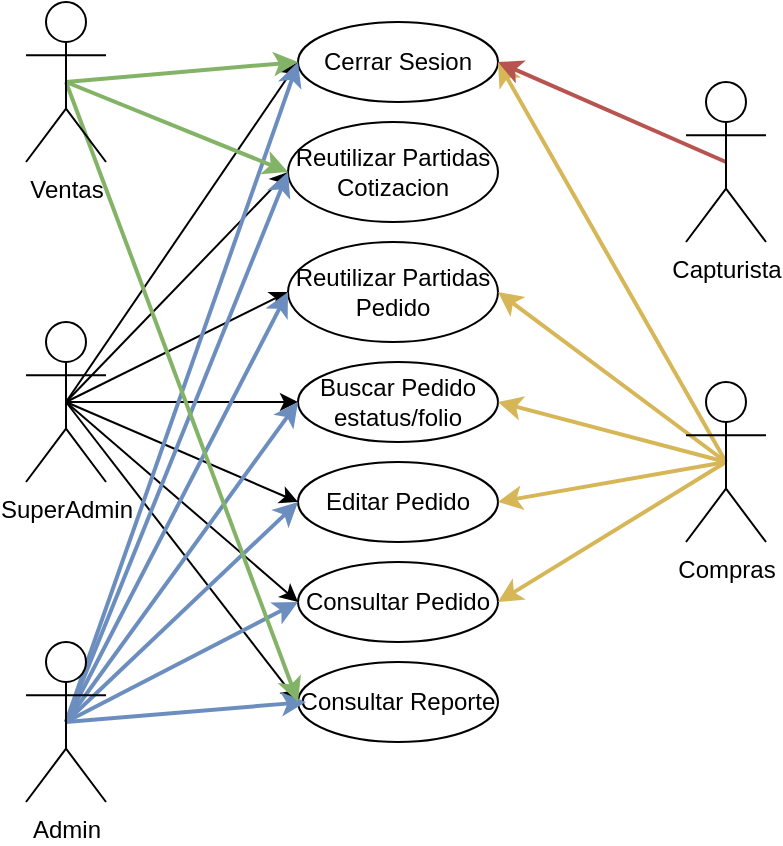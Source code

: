 <mxfile version="21.5.0" type="github">
  <diagram name="Página-1" id="LOfAQdnqxr0K8ERc4mq-">
    <mxGraphModel dx="1434" dy="796" grid="1" gridSize="10" guides="1" tooltips="1" connect="1" arrows="1" fold="1" page="1" pageScale="1" pageWidth="827" pageHeight="1169" math="0" shadow="0">
      <root>
        <mxCell id="0" />
        <mxCell id="1" parent="0" />
        <mxCell id="Y_ZP6F2GvMJo7wAWLgvf-1" value="&lt;font style=&quot;vertical-align: inherit;&quot;&gt;&lt;font style=&quot;vertical-align: inherit;&quot;&gt;Cerrar Sesion&lt;/font&gt;&lt;/font&gt;" style="ellipse;whiteSpace=wrap;html=1;" vertex="1" parent="1">
          <mxGeometry x="366" y="150" width="100" height="40" as="geometry" />
        </mxCell>
        <mxCell id="Y_ZP6F2GvMJo7wAWLgvf-2" value="&lt;font style=&quot;vertical-align: inherit;&quot;&gt;&lt;font style=&quot;vertical-align: inherit;&quot;&gt;&lt;font style=&quot;vertical-align: inherit;&quot;&gt;&lt;font style=&quot;vertical-align: inherit;&quot;&gt;&lt;font style=&quot;vertical-align: inherit;&quot;&gt;&lt;font style=&quot;vertical-align: inherit;&quot;&gt;Reutilizar Partidas Cotizacion&lt;/font&gt;&lt;/font&gt;&lt;/font&gt;&lt;/font&gt;&lt;/font&gt;&lt;/font&gt;" style="ellipse;whiteSpace=wrap;html=1;" vertex="1" parent="1">
          <mxGeometry x="361" y="200" width="105" height="50" as="geometry" />
        </mxCell>
        <mxCell id="Y_ZP6F2GvMJo7wAWLgvf-3" value="&lt;font style=&quot;vertical-align: inherit;&quot;&gt;&lt;font style=&quot;vertical-align: inherit;&quot;&gt;&lt;font style=&quot;vertical-align: inherit;&quot;&gt;&lt;font style=&quot;vertical-align: inherit;&quot;&gt;Reutilizar Partidas Pedido&lt;/font&gt;&lt;/font&gt;&lt;/font&gt;&lt;/font&gt;" style="ellipse;whiteSpace=wrap;html=1;" vertex="1" parent="1">
          <mxGeometry x="361" y="260" width="105" height="50" as="geometry" />
        </mxCell>
        <mxCell id="Y_ZP6F2GvMJo7wAWLgvf-4" value="&lt;font style=&quot;vertical-align: inherit;&quot;&gt;&lt;font style=&quot;vertical-align: inherit;&quot;&gt;&lt;font style=&quot;vertical-align: inherit;&quot;&gt;&lt;font style=&quot;vertical-align: inherit;&quot;&gt;&lt;font style=&quot;vertical-align: inherit;&quot;&gt;&lt;font style=&quot;vertical-align: inherit;&quot;&gt;Buscar Pedido estatus/folio&lt;/font&gt;&lt;/font&gt;&lt;/font&gt;&lt;/font&gt;&lt;/font&gt;&lt;/font&gt;" style="ellipse;whiteSpace=wrap;html=1;" vertex="1" parent="1">
          <mxGeometry x="366" y="320" width="100" height="40" as="geometry" />
        </mxCell>
        <mxCell id="Y_ZP6F2GvMJo7wAWLgvf-5" value="&lt;font style=&quot;vertical-align: inherit;&quot;&gt;&lt;font style=&quot;vertical-align: inherit;&quot;&gt;&lt;font style=&quot;vertical-align: inherit;&quot;&gt;&lt;font style=&quot;vertical-align: inherit;&quot;&gt;Editar Pedido&lt;/font&gt;&lt;/font&gt;&lt;/font&gt;&lt;/font&gt;" style="ellipse;whiteSpace=wrap;html=1;" vertex="1" parent="1">
          <mxGeometry x="366" y="370" width="100" height="40" as="geometry" />
        </mxCell>
        <mxCell id="Y_ZP6F2GvMJo7wAWLgvf-7" value="&lt;font style=&quot;vertical-align: inherit;&quot;&gt;&lt;font style=&quot;vertical-align: inherit;&quot;&gt;&lt;font style=&quot;vertical-align: inherit;&quot;&gt;&lt;font style=&quot;vertical-align: inherit;&quot;&gt;&lt;font style=&quot;vertical-align: inherit;&quot;&gt;&lt;font style=&quot;vertical-align: inherit;&quot;&gt;&lt;font style=&quot;vertical-align: inherit;&quot;&gt;&lt;font style=&quot;vertical-align: inherit;&quot;&gt;Consultar Pedido&lt;/font&gt;&lt;/font&gt;&lt;/font&gt;&lt;/font&gt;&lt;/font&gt;&lt;/font&gt;&lt;/font&gt;&lt;/font&gt;" style="ellipse;whiteSpace=wrap;html=1;" vertex="1" parent="1">
          <mxGeometry x="366" y="420" width="100" height="40" as="geometry" />
        </mxCell>
        <mxCell id="Y_ZP6F2GvMJo7wAWLgvf-8" value="&lt;font style=&quot;vertical-align: inherit;&quot;&gt;&lt;font style=&quot;vertical-align: inherit;&quot;&gt;&lt;font style=&quot;vertical-align: inherit;&quot;&gt;&lt;font style=&quot;vertical-align: inherit;&quot;&gt;&lt;font style=&quot;vertical-align: inherit;&quot;&gt;&lt;font style=&quot;vertical-align: inherit;&quot;&gt;Consultar Reporte&lt;/font&gt;&lt;/font&gt;&lt;/font&gt;&lt;/font&gt;&lt;/font&gt;&lt;/font&gt;" style="ellipse;whiteSpace=wrap;html=1;" vertex="1" parent="1">
          <mxGeometry x="366" y="470" width="100" height="40" as="geometry" />
        </mxCell>
        <mxCell id="Y_ZP6F2GvMJo7wAWLgvf-21" style="rounded=0;orthogonalLoop=1;jettySize=auto;html=1;exitX=0.5;exitY=0.5;exitDx=0;exitDy=0;exitPerimeter=0;entryX=0;entryY=0.5;entryDx=0;entryDy=0;" edge="1" parent="1" source="Y_ZP6F2GvMJo7wAWLgvf-9" target="Y_ZP6F2GvMJo7wAWLgvf-1">
          <mxGeometry relative="1" as="geometry" />
        </mxCell>
        <mxCell id="Y_ZP6F2GvMJo7wAWLgvf-22" style="rounded=0;orthogonalLoop=1;jettySize=auto;html=1;exitX=0.5;exitY=0.5;exitDx=0;exitDy=0;exitPerimeter=0;entryX=0;entryY=0.5;entryDx=0;entryDy=0;" edge="1" parent="1" source="Y_ZP6F2GvMJo7wAWLgvf-9" target="Y_ZP6F2GvMJo7wAWLgvf-2">
          <mxGeometry relative="1" as="geometry" />
        </mxCell>
        <mxCell id="Y_ZP6F2GvMJo7wAWLgvf-23" style="rounded=0;orthogonalLoop=1;jettySize=auto;html=1;exitX=0.5;exitY=0.5;exitDx=0;exitDy=0;exitPerimeter=0;entryX=0;entryY=0.5;entryDx=0;entryDy=0;" edge="1" parent="1" source="Y_ZP6F2GvMJo7wAWLgvf-9" target="Y_ZP6F2GvMJo7wAWLgvf-3">
          <mxGeometry relative="1" as="geometry" />
        </mxCell>
        <mxCell id="Y_ZP6F2GvMJo7wAWLgvf-24" style="rounded=0;orthogonalLoop=1;jettySize=auto;html=1;exitX=0.5;exitY=0.5;exitDx=0;exitDy=0;exitPerimeter=0;" edge="1" parent="1" source="Y_ZP6F2GvMJo7wAWLgvf-9" target="Y_ZP6F2GvMJo7wAWLgvf-4">
          <mxGeometry relative="1" as="geometry" />
        </mxCell>
        <mxCell id="Y_ZP6F2GvMJo7wAWLgvf-25" style="rounded=0;orthogonalLoop=1;jettySize=auto;html=1;exitX=0.5;exitY=0.5;exitDx=0;exitDy=0;exitPerimeter=0;entryX=0;entryY=0.5;entryDx=0;entryDy=0;" edge="1" parent="1" source="Y_ZP6F2GvMJo7wAWLgvf-9" target="Y_ZP6F2GvMJo7wAWLgvf-5">
          <mxGeometry relative="1" as="geometry" />
        </mxCell>
        <mxCell id="Y_ZP6F2GvMJo7wAWLgvf-26" style="rounded=0;orthogonalLoop=1;jettySize=auto;html=1;exitX=0.5;exitY=0.5;exitDx=0;exitDy=0;exitPerimeter=0;entryX=0;entryY=0.5;entryDx=0;entryDy=0;" edge="1" parent="1" source="Y_ZP6F2GvMJo7wAWLgvf-9" target="Y_ZP6F2GvMJo7wAWLgvf-7">
          <mxGeometry relative="1" as="geometry" />
        </mxCell>
        <mxCell id="Y_ZP6F2GvMJo7wAWLgvf-27" style="rounded=0;orthogonalLoop=1;jettySize=auto;html=1;exitX=0.5;exitY=0.5;exitDx=0;exitDy=0;exitPerimeter=0;entryX=0;entryY=0.5;entryDx=0;entryDy=0;" edge="1" parent="1" source="Y_ZP6F2GvMJo7wAWLgvf-9" target="Y_ZP6F2GvMJo7wAWLgvf-8">
          <mxGeometry relative="1" as="geometry" />
        </mxCell>
        <mxCell id="Y_ZP6F2GvMJo7wAWLgvf-9" value="&lt;font style=&quot;vertical-align: inherit;&quot;&gt;&lt;font style=&quot;vertical-align: inherit;&quot;&gt;SuperAdmin&lt;/font&gt;&lt;/font&gt;" style="shape=umlActor;verticalLabelPosition=bottom;verticalAlign=top;html=1;outlineConnect=0;" vertex="1" parent="1">
          <mxGeometry x="230" y="300" width="40" height="80" as="geometry" />
        </mxCell>
        <mxCell id="Y_ZP6F2GvMJo7wAWLgvf-19" style="rounded=0;orthogonalLoop=1;jettySize=auto;html=1;exitX=0.5;exitY=0.5;exitDx=0;exitDy=0;exitPerimeter=0;fillColor=#dae8fc;strokeColor=#6c8ebf;strokeWidth=2;" edge="1" parent="1" source="Y_ZP6F2GvMJo7wAWLgvf-12">
          <mxGeometry relative="1" as="geometry">
            <mxPoint x="370" y="490" as="targetPoint" />
          </mxGeometry>
        </mxCell>
        <mxCell id="Y_ZP6F2GvMJo7wAWLgvf-32" style="rounded=0;orthogonalLoop=1;jettySize=auto;html=1;exitX=0.5;exitY=0.5;exitDx=0;exitDy=0;exitPerimeter=0;entryX=0;entryY=0.5;entryDx=0;entryDy=0;fillColor=#dae8fc;strokeColor=#6c8ebf;strokeWidth=2;" edge="1" parent="1" source="Y_ZP6F2GvMJo7wAWLgvf-12" target="Y_ZP6F2GvMJo7wAWLgvf-7">
          <mxGeometry relative="1" as="geometry" />
        </mxCell>
        <mxCell id="Y_ZP6F2GvMJo7wAWLgvf-33" style="rounded=0;orthogonalLoop=1;jettySize=auto;html=1;exitX=0.5;exitY=0.5;exitDx=0;exitDy=0;exitPerimeter=0;entryX=0;entryY=0.5;entryDx=0;entryDy=0;fillColor=#dae8fc;strokeColor=#6c8ebf;strokeWidth=2;" edge="1" parent="1" source="Y_ZP6F2GvMJo7wAWLgvf-12" target="Y_ZP6F2GvMJo7wAWLgvf-5">
          <mxGeometry relative="1" as="geometry" />
        </mxCell>
        <mxCell id="Y_ZP6F2GvMJo7wAWLgvf-34" style="rounded=0;orthogonalLoop=1;jettySize=auto;html=1;exitX=0.5;exitY=0.5;exitDx=0;exitDy=0;exitPerimeter=0;entryX=0;entryY=0.5;entryDx=0;entryDy=0;fillColor=#dae8fc;strokeColor=#6c8ebf;strokeWidth=2;" edge="1" parent="1" source="Y_ZP6F2GvMJo7wAWLgvf-12" target="Y_ZP6F2GvMJo7wAWLgvf-4">
          <mxGeometry relative="1" as="geometry" />
        </mxCell>
        <mxCell id="Y_ZP6F2GvMJo7wAWLgvf-35" style="edgeStyle=none;rounded=0;orthogonalLoop=1;jettySize=auto;html=1;exitX=0.5;exitY=0.5;exitDx=0;exitDy=0;exitPerimeter=0;entryX=0;entryY=0.5;entryDx=0;entryDy=0;fillColor=#dae8fc;strokeColor=#6c8ebf;strokeWidth=2;" edge="1" parent="1" source="Y_ZP6F2GvMJo7wAWLgvf-12" target="Y_ZP6F2GvMJo7wAWLgvf-3">
          <mxGeometry relative="1" as="geometry" />
        </mxCell>
        <mxCell id="Y_ZP6F2GvMJo7wAWLgvf-36" style="edgeStyle=none;rounded=0;orthogonalLoop=1;jettySize=auto;html=1;exitX=0.5;exitY=0.5;exitDx=0;exitDy=0;exitPerimeter=0;entryX=0;entryY=0.5;entryDx=0;entryDy=0;fillColor=#dae8fc;strokeColor=#6c8ebf;strokeWidth=2;" edge="1" parent="1" source="Y_ZP6F2GvMJo7wAWLgvf-12" target="Y_ZP6F2GvMJo7wAWLgvf-2">
          <mxGeometry relative="1" as="geometry" />
        </mxCell>
        <mxCell id="Y_ZP6F2GvMJo7wAWLgvf-37" style="edgeStyle=none;rounded=0;orthogonalLoop=1;jettySize=auto;html=1;exitX=0.5;exitY=0.5;exitDx=0;exitDy=0;exitPerimeter=0;entryX=0;entryY=0.5;entryDx=0;entryDy=0;fillColor=#dae8fc;strokeColor=#6c8ebf;strokeWidth=2;" edge="1" parent="1" source="Y_ZP6F2GvMJo7wAWLgvf-12" target="Y_ZP6F2GvMJo7wAWLgvf-1">
          <mxGeometry relative="1" as="geometry" />
        </mxCell>
        <mxCell id="Y_ZP6F2GvMJo7wAWLgvf-12" value="&lt;font style=&quot;vertical-align: inherit;&quot;&gt;&lt;font style=&quot;vertical-align: inherit;&quot;&gt;&lt;font style=&quot;vertical-align: inherit;&quot;&gt;&lt;font style=&quot;vertical-align: inherit;&quot;&gt;Admin&lt;/font&gt;&lt;/font&gt;&lt;/font&gt;&lt;/font&gt;" style="shape=umlActor;verticalLabelPosition=bottom;verticalAlign=top;html=1;outlineConnect=0;" vertex="1" parent="1">
          <mxGeometry x="230" y="460" width="40" height="80" as="geometry" />
        </mxCell>
        <mxCell id="Y_ZP6F2GvMJo7wAWLgvf-18" style="rounded=0;orthogonalLoop=1;jettySize=auto;html=1;exitX=0.5;exitY=0.5;exitDx=0;exitDy=0;exitPerimeter=0;entryX=1;entryY=0.5;entryDx=0;entryDy=0;fillColor=#fff2cc;strokeColor=#d6b656;strokeWidth=2;" edge="1" parent="1" source="Y_ZP6F2GvMJo7wAWLgvf-13" target="Y_ZP6F2GvMJo7wAWLgvf-1">
          <mxGeometry relative="1" as="geometry" />
        </mxCell>
        <mxCell id="Y_ZP6F2GvMJo7wAWLgvf-28" style="rounded=0;orthogonalLoop=1;jettySize=auto;html=1;exitX=0.5;exitY=0.5;exitDx=0;exitDy=0;exitPerimeter=0;entryX=1;entryY=0.5;entryDx=0;entryDy=0;fillColor=#fff2cc;strokeColor=#d6b656;strokeWidth=2;" edge="1" parent="1" source="Y_ZP6F2GvMJo7wAWLgvf-13" target="Y_ZP6F2GvMJo7wAWLgvf-7">
          <mxGeometry relative="1" as="geometry" />
        </mxCell>
        <mxCell id="Y_ZP6F2GvMJo7wAWLgvf-29" style="rounded=0;orthogonalLoop=1;jettySize=auto;html=1;exitX=0.5;exitY=0.5;exitDx=0;exitDy=0;exitPerimeter=0;entryX=1;entryY=0.5;entryDx=0;entryDy=0;fillColor=#fff2cc;strokeColor=#d6b656;strokeWidth=2;" edge="1" parent="1" source="Y_ZP6F2GvMJo7wAWLgvf-13" target="Y_ZP6F2GvMJo7wAWLgvf-5">
          <mxGeometry relative="1" as="geometry" />
        </mxCell>
        <mxCell id="Y_ZP6F2GvMJo7wAWLgvf-30" style="rounded=0;orthogonalLoop=1;jettySize=auto;html=1;exitX=0.5;exitY=0.5;exitDx=0;exitDy=0;exitPerimeter=0;entryX=1;entryY=0.5;entryDx=0;entryDy=0;fillColor=#fff2cc;strokeColor=#d6b656;strokeWidth=2;" edge="1" parent="1" source="Y_ZP6F2GvMJo7wAWLgvf-13" target="Y_ZP6F2GvMJo7wAWLgvf-4">
          <mxGeometry relative="1" as="geometry" />
        </mxCell>
        <mxCell id="Y_ZP6F2GvMJo7wAWLgvf-31" style="rounded=0;orthogonalLoop=1;jettySize=auto;html=1;exitX=0.5;exitY=0.5;exitDx=0;exitDy=0;exitPerimeter=0;entryX=1;entryY=0.5;entryDx=0;entryDy=0;fillColor=#fff2cc;strokeColor=#d6b656;strokeWidth=2;" edge="1" parent="1" source="Y_ZP6F2GvMJo7wAWLgvf-13" target="Y_ZP6F2GvMJo7wAWLgvf-3">
          <mxGeometry relative="1" as="geometry" />
        </mxCell>
        <mxCell id="Y_ZP6F2GvMJo7wAWLgvf-13" value="&lt;font style=&quot;vertical-align: inherit;&quot;&gt;&lt;font style=&quot;vertical-align: inherit;&quot;&gt;&lt;font style=&quot;vertical-align: inherit;&quot;&gt;&lt;font style=&quot;vertical-align: inherit;&quot;&gt;Compras&lt;/font&gt;&lt;/font&gt;&lt;/font&gt;&lt;/font&gt;" style="shape=umlActor;verticalLabelPosition=bottom;verticalAlign=top;html=1;outlineConnect=0;" vertex="1" parent="1">
          <mxGeometry x="560" y="330" width="40" height="80" as="geometry" />
        </mxCell>
        <mxCell id="Y_ZP6F2GvMJo7wAWLgvf-17" style="rounded=0;orthogonalLoop=1;jettySize=auto;html=1;exitX=0.5;exitY=0.5;exitDx=0;exitDy=0;exitPerimeter=0;entryX=1;entryY=0.5;entryDx=0;entryDy=0;fillColor=#f8cecc;strokeColor=#b85450;strokeWidth=2;" edge="1" parent="1" source="Y_ZP6F2GvMJo7wAWLgvf-14" target="Y_ZP6F2GvMJo7wAWLgvf-1">
          <mxGeometry relative="1" as="geometry" />
        </mxCell>
        <mxCell id="Y_ZP6F2GvMJo7wAWLgvf-14" value="&lt;font style=&quot;vertical-align: inherit;&quot;&gt;&lt;font style=&quot;vertical-align: inherit;&quot;&gt;&lt;font style=&quot;vertical-align: inherit;&quot;&gt;&lt;font style=&quot;vertical-align: inherit;&quot;&gt;Capturista&lt;/font&gt;&lt;/font&gt;&lt;/font&gt;&lt;/font&gt;" style="shape=umlActor;verticalLabelPosition=bottom;verticalAlign=top;html=1;outlineConnect=0;" vertex="1" parent="1">
          <mxGeometry x="560" y="180" width="40" height="80" as="geometry" />
        </mxCell>
        <mxCell id="Y_ZP6F2GvMJo7wAWLgvf-16" style="rounded=0;orthogonalLoop=1;jettySize=auto;html=1;exitX=0.5;exitY=0.5;exitDx=0;exitDy=0;exitPerimeter=0;entryX=0;entryY=0.5;entryDx=0;entryDy=0;fillColor=#d5e8d4;strokeColor=#82b366;strokeWidth=2;" edge="1" parent="1" source="Y_ZP6F2GvMJo7wAWLgvf-15" target="Y_ZP6F2GvMJo7wAWLgvf-1">
          <mxGeometry relative="1" as="geometry" />
        </mxCell>
        <mxCell id="Y_ZP6F2GvMJo7wAWLgvf-20" style="rounded=0;orthogonalLoop=1;jettySize=auto;html=1;exitX=0.5;exitY=0.5;exitDx=0;exitDy=0;exitPerimeter=0;entryX=0;entryY=0.5;entryDx=0;entryDy=0;fillColor=#d5e8d4;strokeColor=#82b366;strokeWidth=2;" edge="1" parent="1" source="Y_ZP6F2GvMJo7wAWLgvf-15" target="Y_ZP6F2GvMJo7wAWLgvf-2">
          <mxGeometry relative="1" as="geometry" />
        </mxCell>
        <mxCell id="Y_ZP6F2GvMJo7wAWLgvf-39" style="edgeStyle=none;rounded=0;orthogonalLoop=1;jettySize=auto;html=1;exitX=0.5;exitY=0.5;exitDx=0;exitDy=0;exitPerimeter=0;entryX=0;entryY=0.5;entryDx=0;entryDy=0;fillColor=#d5e8d4;strokeColor=#82b366;strokeWidth=2;" edge="1" parent="1" source="Y_ZP6F2GvMJo7wAWLgvf-15" target="Y_ZP6F2GvMJo7wAWLgvf-8">
          <mxGeometry relative="1" as="geometry" />
        </mxCell>
        <mxCell id="Y_ZP6F2GvMJo7wAWLgvf-15" value="&lt;font style=&quot;vertical-align: inherit;&quot;&gt;&lt;font style=&quot;vertical-align: inherit;&quot;&gt;&lt;font style=&quot;vertical-align: inherit;&quot;&gt;&lt;font style=&quot;vertical-align: inherit;&quot;&gt;Ventas&lt;/font&gt;&lt;/font&gt;&lt;/font&gt;&lt;/font&gt;" style="shape=umlActor;verticalLabelPosition=bottom;verticalAlign=top;html=1;outlineConnect=0;" vertex="1" parent="1">
          <mxGeometry x="230" y="140" width="40" height="80" as="geometry" />
        </mxCell>
      </root>
    </mxGraphModel>
  </diagram>
</mxfile>
